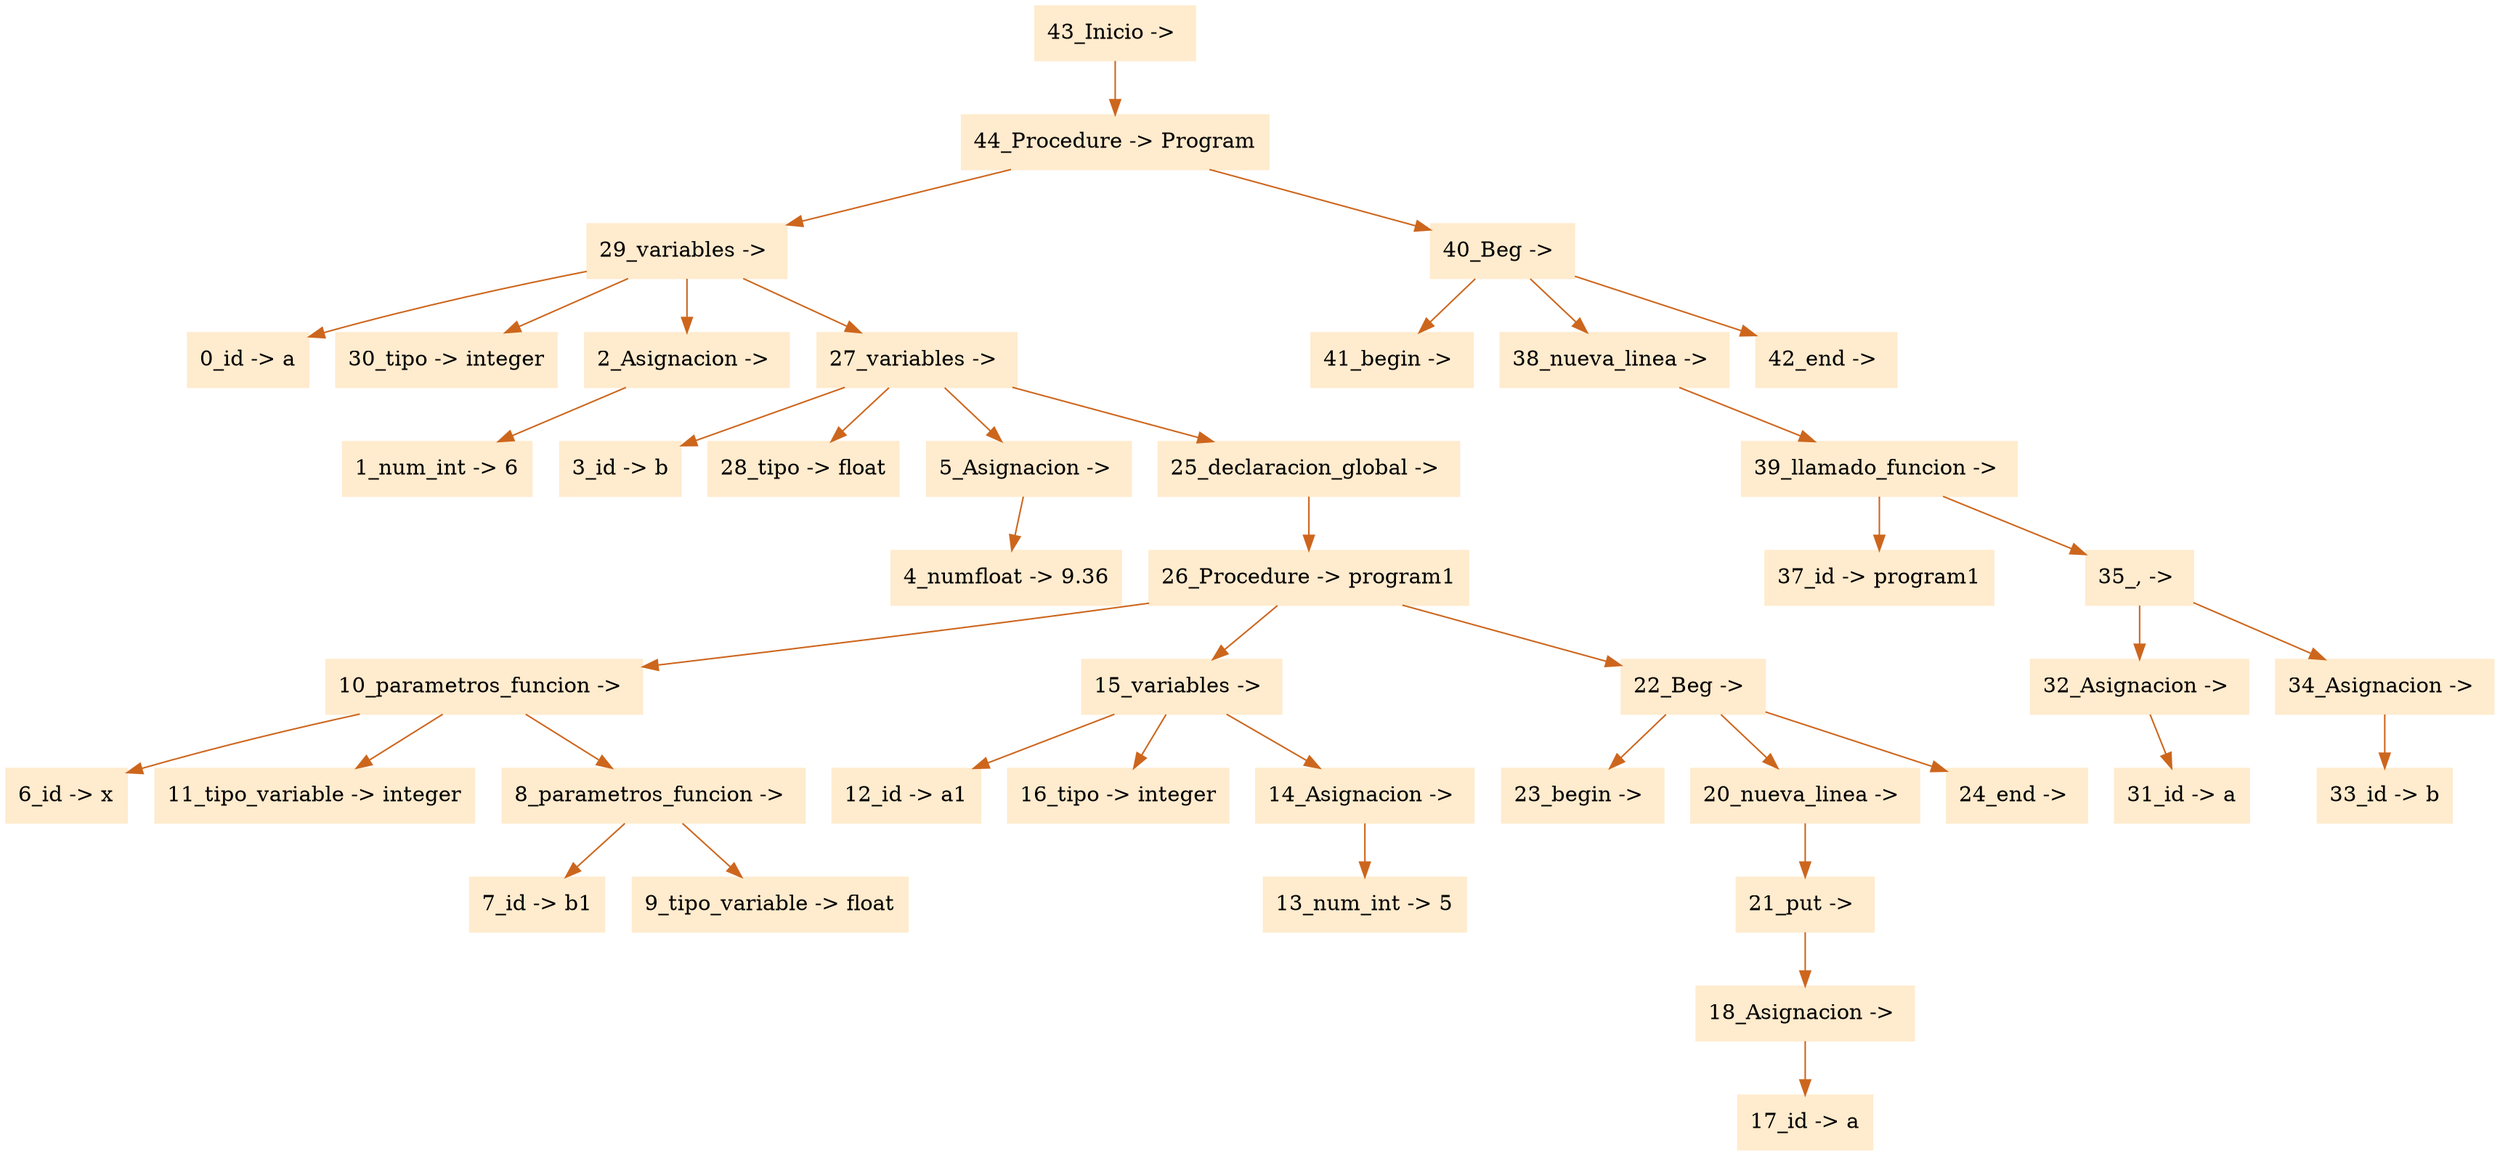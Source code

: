digraph G {node[shape=box, style=filled, color=blanchedalmond]; edge[color=chocolate3];rankdir=UD 

"43_Inicio -> "->"44_Procedure -> Program"
"44_Procedure -> Program"->"29_variables -> "
"29_variables -> "->"0_id -> a"
"29_variables -> "->"30_tipo -> integer"
"29_variables -> "->"2_Asignacion -> "
"2_Asignacion -> "->"1_num_int -> 6"
"29_variables -> "->"27_variables -> "
"27_variables -> "->"3_id -> b"
"27_variables -> "->"28_tipo -> float"
"27_variables -> "->"5_Asignacion -> "
"5_Asignacion -> "->"4_numfloat -> 9.36"
"27_variables -> "->"25_declaracion_global -> "
"25_declaracion_global -> "->"26_Procedure -> program1"
"26_Procedure -> program1"->"10_parametros_funcion -> "
"10_parametros_funcion -> "->"6_id -> x"
"10_parametros_funcion -> "->"11_tipo_variable -> integer"
"10_parametros_funcion -> "->"8_parametros_funcion -> "
"8_parametros_funcion -> "->"7_id -> b1"
"8_parametros_funcion -> "->"9_tipo_variable -> float"
"26_Procedure -> program1"->"15_variables -> "
"15_variables -> "->"12_id -> a1"
"15_variables -> "->"16_tipo -> integer"
"15_variables -> "->"14_Asignacion -> "
"14_Asignacion -> "->"13_num_int -> 5"
"26_Procedure -> program1"->"22_Beg -> "
"22_Beg -> "->"23_begin -> "
"22_Beg -> "->"20_nueva_linea -> "
"20_nueva_linea -> "->"21_put -> "
"21_put -> "->"18_Asignacion -> "
"18_Asignacion -> "->"17_id -> a"
"22_Beg -> "->"24_end -> "
"44_Procedure -> Program"->"40_Beg -> "
"40_Beg -> "->"41_begin -> "
"40_Beg -> "->"38_nueva_linea -> "
"38_nueva_linea -> "->"39_llamado_funcion -> "
"39_llamado_funcion -> "->"37_id -> program1"
"39_llamado_funcion -> "->"35_, -> "
"35_, -> "->"32_Asignacion -> "
"32_Asignacion -> "->"31_id -> a"
"35_, -> "->"34_Asignacion -> "
"34_Asignacion -> "->"33_id -> b"
"40_Beg -> "->"42_end -> "


}
